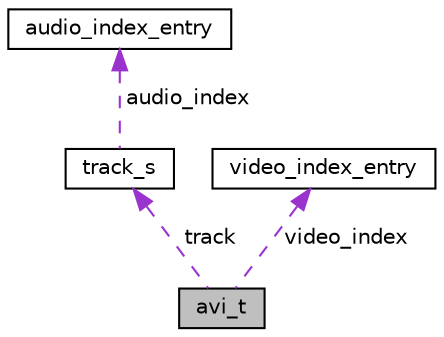 digraph "avi_t"
{
  edge [fontname="Helvetica",fontsize="10",labelfontname="Helvetica",labelfontsize="10"];
  node [fontname="Helvetica",fontsize="10",shape=record];
  Node1 [label="avi_t",height=0.2,width=0.4,color="black", fillcolor="grey75", style="filled", fontcolor="black"];
  Node2 -> Node1 [dir="back",color="darkorchid3",fontsize="10",style="dashed",label=" track" ,fontname="Helvetica"];
  Node2 [label="track_s",height=0.2,width=0.4,color="black", fillcolor="white", style="filled",URL="$structtrack__s.html"];
  Node3 -> Node2 [dir="back",color="darkorchid3",fontsize="10",style="dashed",label=" audio_index" ,fontname="Helvetica"];
  Node3 [label="audio_index_entry",height=0.2,width=0.4,color="black", fillcolor="white", style="filled",URL="$structaudio__index__entry.html"];
  Node4 -> Node1 [dir="back",color="darkorchid3",fontsize="10",style="dashed",label=" video_index" ,fontname="Helvetica"];
  Node4 [label="video_index_entry",height=0.2,width=0.4,color="black", fillcolor="white", style="filled",URL="$structvideo__index__entry.html"];
}
